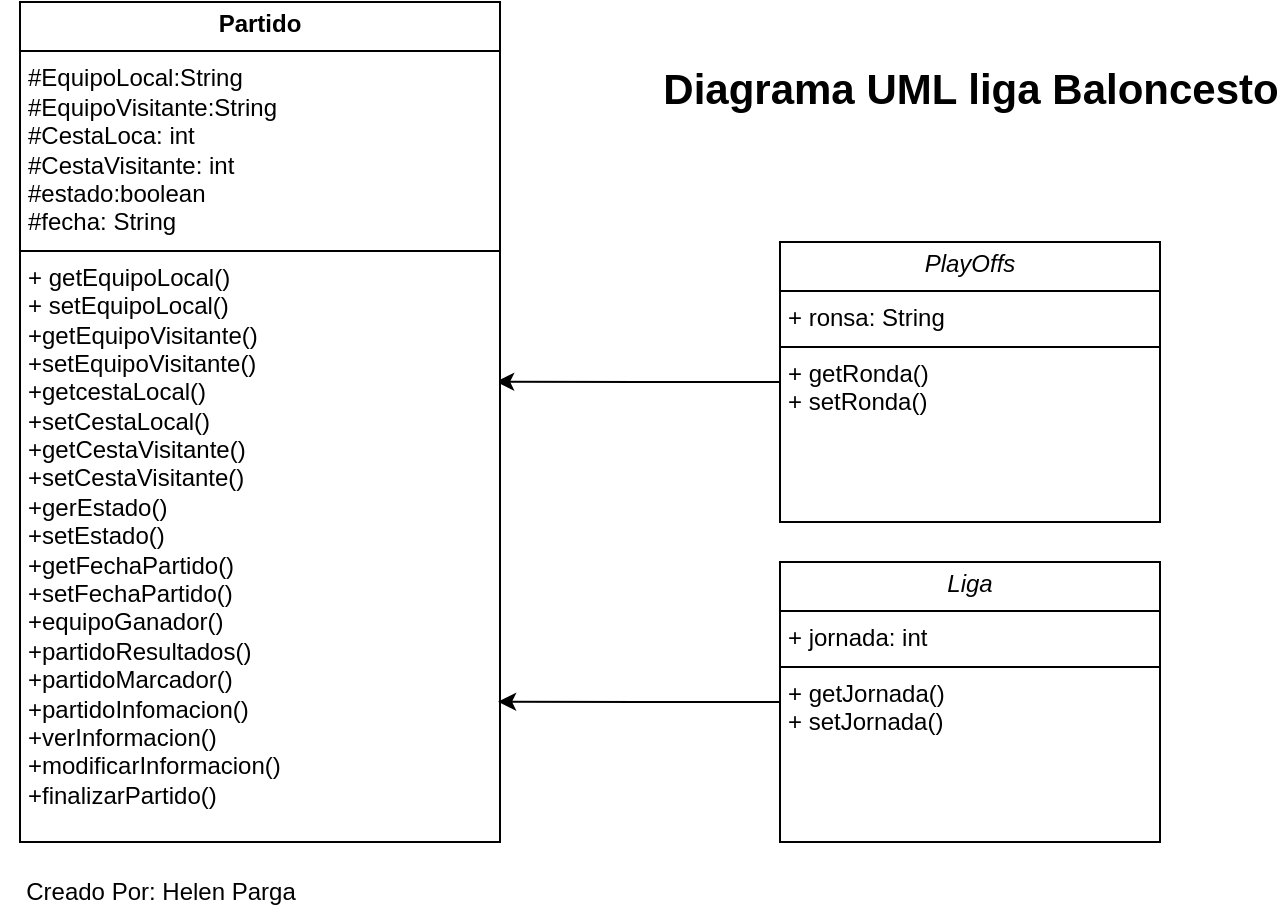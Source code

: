<mxfile version="24.7.7">
  <diagram name="Página-1" id="oT88tGxwliAuliOBx09n">
    <mxGraphModel dx="800" dy="460" grid="1" gridSize="10" guides="1" tooltips="1" connect="1" arrows="1" fold="1" page="1" pageScale="1" pageWidth="827" pageHeight="1169" math="0" shadow="0">
      <root>
        <mxCell id="0" />
        <mxCell id="1" parent="0" />
        <mxCell id="SnfnwiNZlBFDRfOFZ5-A-5" style="edgeStyle=orthogonalEdgeStyle;rounded=0;orthogonalLoop=1;jettySize=auto;html=1;entryX=0.992;entryY=0.452;entryDx=0;entryDy=0;entryPerimeter=0;" edge="1" parent="1" source="SnfnwiNZlBFDRfOFZ5-A-1" target="SnfnwiNZlBFDRfOFZ5-A-4">
          <mxGeometry relative="1" as="geometry" />
        </mxCell>
        <mxCell id="SnfnwiNZlBFDRfOFZ5-A-1" value="&lt;p style=&quot;margin:0px;margin-top:4px;text-align:center;&quot;&gt;&lt;i&gt;PlayOffs&lt;/i&gt;&lt;/p&gt;&lt;hr size=&quot;1&quot; style=&quot;border-style:solid;&quot;&gt;&lt;p style=&quot;margin:0px;margin-left:4px;&quot;&gt;+ ronsa: String&lt;/p&gt;&lt;hr size=&quot;1&quot; style=&quot;border-style:solid;&quot;&gt;&lt;p style=&quot;margin:0px;margin-left:4px;&quot;&gt;+ getRonda()&lt;br&gt;+ setRonda()&lt;/p&gt;" style="verticalAlign=top;align=left;overflow=fill;html=1;whiteSpace=wrap;" vertex="1" parent="1">
          <mxGeometry x="410" y="160" width="190" height="140" as="geometry" />
        </mxCell>
        <mxCell id="SnfnwiNZlBFDRfOFZ5-A-2" value="&lt;p style=&quot;margin:0px;margin-top:4px;text-align:center;&quot;&gt;&lt;i&gt;Liga&lt;/i&gt;&lt;/p&gt;&lt;hr size=&quot;1&quot; style=&quot;border-style:solid;&quot;&gt;&lt;p style=&quot;margin:0px;margin-left:4px;&quot;&gt;+ jornada: int&lt;/p&gt;&lt;hr size=&quot;1&quot; style=&quot;border-style:solid;&quot;&gt;&lt;p style=&quot;margin:0px;margin-left:4px;&quot;&gt;+ getJornada()&lt;br&gt;+ setJornada()&lt;/p&gt;" style="verticalAlign=top;align=left;overflow=fill;html=1;whiteSpace=wrap;" vertex="1" parent="1">
          <mxGeometry x="410" y="320" width="190" height="140" as="geometry" />
        </mxCell>
        <mxCell id="SnfnwiNZlBFDRfOFZ5-A-4" value="&lt;p style=&quot;margin:0px;margin-top:4px;text-align:center;&quot;&gt;&lt;b&gt;Partido&lt;/b&gt;&lt;/p&gt;&lt;hr size=&quot;1&quot; style=&quot;border-style:solid;&quot;&gt;&lt;p style=&quot;margin:0px;margin-left:4px;&quot;&gt;#EquipoLocal:String&lt;br&gt;#EquipoVisitante:String&lt;/p&gt;&lt;p style=&quot;margin:0px;margin-left:4px;&quot;&gt;#CestaLoca: int&lt;/p&gt;&lt;p style=&quot;margin:0px;margin-left:4px;&quot;&gt;#CestaVisitante: int&lt;/p&gt;&lt;p style=&quot;margin:0px;margin-left:4px;&quot;&gt;#estado:boolean&lt;/p&gt;&lt;p style=&quot;margin:0px;margin-left:4px;&quot;&gt;#fecha: String&lt;/p&gt;&lt;hr size=&quot;1&quot; style=&quot;border-style:solid;&quot;&gt;&lt;p style=&quot;margin:0px;margin-left:4px;&quot;&gt;+ getEquipoLocal()&lt;/p&gt;&lt;p style=&quot;margin:0px;margin-left:4px;&quot;&gt;+ setEquipoLocal()&lt;/p&gt;&lt;p style=&quot;margin:0px;margin-left:4px;&quot;&gt;+getEquipoVisitante()&lt;/p&gt;&lt;p style=&quot;margin:0px;margin-left:4px;&quot;&gt;+setEquipoVisitante()&lt;/p&gt;&lt;p style=&quot;margin:0px;margin-left:4px;&quot;&gt;+getcestaLocal()&lt;/p&gt;&lt;p style=&quot;margin:0px;margin-left:4px;&quot;&gt;+setCestaLocal()&lt;/p&gt;&lt;p style=&quot;margin:0px;margin-left:4px;&quot;&gt;+getCestaVisitante()&lt;/p&gt;&lt;p style=&quot;margin:0px;margin-left:4px;&quot;&gt;+setCestaVisitante()&lt;/p&gt;&lt;p style=&quot;margin:0px;margin-left:4px;&quot;&gt;+gerEstado()&lt;/p&gt;&lt;p style=&quot;margin:0px;margin-left:4px;&quot;&gt;+setEstado()&lt;/p&gt;&lt;p style=&quot;margin:0px;margin-left:4px;&quot;&gt;+getFechaPartido()&lt;/p&gt;&lt;p style=&quot;margin:0px;margin-left:4px;&quot;&gt;+setFechaPartido()&lt;/p&gt;&lt;p style=&quot;margin:0px;margin-left:4px;&quot;&gt;+equipoGanador()&lt;/p&gt;&lt;p style=&quot;margin:0px;margin-left:4px;&quot;&gt;+partidoResultados()&lt;/p&gt;&lt;p style=&quot;margin:0px;margin-left:4px;&quot;&gt;+partidoMarcador()&lt;/p&gt;&lt;p style=&quot;margin:0px;margin-left:4px;&quot;&gt;+partidoInfomacion()&lt;/p&gt;&lt;p style=&quot;margin:0px;margin-left:4px;&quot;&gt;+verInformacion()&lt;/p&gt;&lt;p style=&quot;margin:0px;margin-left:4px;&quot;&gt;+modificarInformacion()&lt;/p&gt;&lt;p style=&quot;margin:0px;margin-left:4px;&quot;&gt;+finalizarPartido()&lt;/p&gt;&lt;p style=&quot;margin:0px;margin-left:4px;&quot;&gt;&lt;br&gt;&lt;/p&gt;&lt;p style=&quot;margin:0px;margin-left:4px;&quot;&gt;&lt;br&gt;&lt;/p&gt;&lt;p style=&quot;margin:0px;margin-left:4px;&quot;&gt;&lt;br&gt;&lt;/p&gt;&lt;p style=&quot;margin:0px;margin-left:4px;&quot;&gt;&lt;br&gt;&lt;/p&gt;&lt;p style=&quot;margin:0px;margin-left:4px;&quot;&gt;&lt;br&gt;&lt;/p&gt;" style="verticalAlign=top;align=left;overflow=fill;html=1;whiteSpace=wrap;" vertex="1" parent="1">
          <mxGeometry x="30" y="40" width="240" height="420" as="geometry" />
        </mxCell>
        <mxCell id="SnfnwiNZlBFDRfOFZ5-A-6" style="edgeStyle=orthogonalEdgeStyle;rounded=0;orthogonalLoop=1;jettySize=auto;html=1;entryX=0.996;entryY=0.833;entryDx=0;entryDy=0;entryPerimeter=0;" edge="1" parent="1" source="SnfnwiNZlBFDRfOFZ5-A-2" target="SnfnwiNZlBFDRfOFZ5-A-4">
          <mxGeometry relative="1" as="geometry" />
        </mxCell>
        <mxCell id="SnfnwiNZlBFDRfOFZ5-A-7" value="Diagrama UML liga Baloncesto" style="text;html=1;align=center;verticalAlign=middle;resizable=0;points=[];autosize=1;strokeColor=none;fillColor=none;fontSize=21;fontStyle=1" vertex="1" parent="1">
          <mxGeometry x="350" y="63" width="310" height="40" as="geometry" />
        </mxCell>
        <mxCell id="SnfnwiNZlBFDRfOFZ5-A-8" value="&lt;span style=&quot;font-weight: normal; font-size: 12px;&quot;&gt;&lt;font style=&quot;font-size: 12px;&quot;&gt;Creado Por: Helen Parga&lt;/font&gt;&lt;/span&gt;" style="text;html=1;align=center;verticalAlign=middle;resizable=0;points=[];autosize=1;strokeColor=none;fillColor=none;fontSize=12;fontStyle=1" vertex="1" parent="1">
          <mxGeometry x="20" y="470" width="160" height="30" as="geometry" />
        </mxCell>
      </root>
    </mxGraphModel>
  </diagram>
</mxfile>
